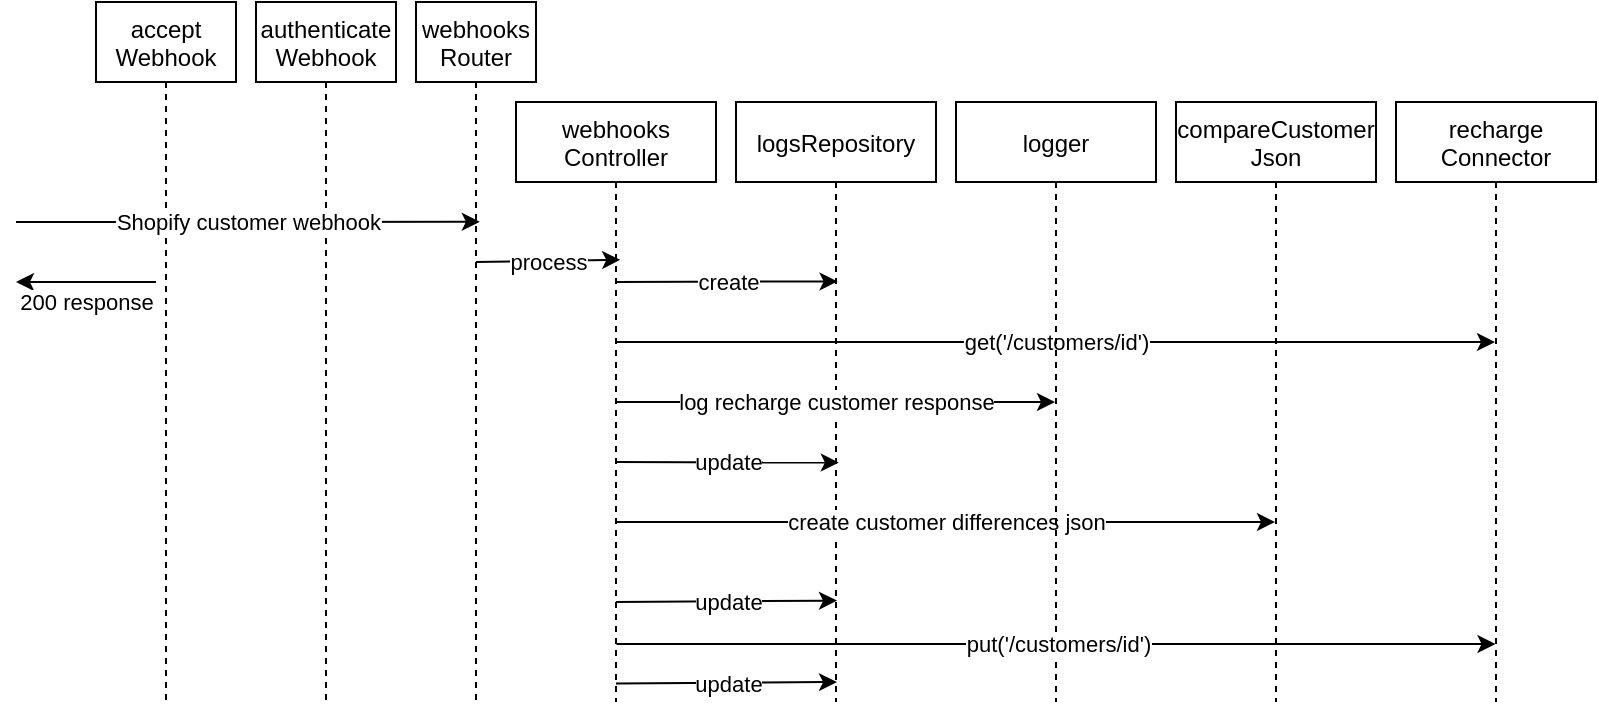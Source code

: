 <mxfile version="15.7.0" type="github">
  <diagram id="kgpKYQtTHZ0yAKxKKP6v" name="Page-1">
    <mxGraphModel dx="1446" dy="828" grid="1" gridSize="10" guides="1" tooltips="1" connect="1" arrows="1" fold="1" page="1" pageScale="1" pageWidth="850" pageHeight="1100" math="0" shadow="0">
      <root>
        <mxCell id="0" />
        <mxCell id="1" parent="0" />
        <mxCell id="3nuBFxr9cyL0pnOWT2aG-1" value="accept&#xa;Webhook" style="shape=umlLifeline;perimeter=lifelinePerimeter;container=1;collapsible=0;recursiveResize=0;rounded=0;shadow=0;strokeWidth=1;" parent="1" vertex="1">
          <mxGeometry x="50" y="30" width="70" height="350" as="geometry" />
        </mxCell>
        <mxCell id="1okAeuORKBiBFYY5BaOz-12" value="" style="endArrow=classic;html=1;rounded=0;" edge="1" parent="3nuBFxr9cyL0pnOWT2aG-1">
          <mxGeometry relative="1" as="geometry">
            <mxPoint x="30" y="140" as="sourcePoint" />
            <mxPoint x="-40" y="140" as="targetPoint" />
          </mxGeometry>
        </mxCell>
        <mxCell id="1okAeuORKBiBFYY5BaOz-13" value="200 response" style="edgeLabel;resizable=0;html=1;align=center;verticalAlign=middle;" connectable="0" vertex="1" parent="1okAeuORKBiBFYY5BaOz-12">
          <mxGeometry relative="1" as="geometry">
            <mxPoint y="10" as="offset" />
          </mxGeometry>
        </mxCell>
        <mxCell id="3nuBFxr9cyL0pnOWT2aG-5" value="authenticate&#xa;Webhook" style="shape=umlLifeline;perimeter=lifelinePerimeter;container=1;collapsible=0;recursiveResize=0;rounded=0;shadow=0;strokeWidth=1;" parent="1" vertex="1">
          <mxGeometry x="130" y="30" width="70" height="350" as="geometry" />
        </mxCell>
        <mxCell id="1okAeuORKBiBFYY5BaOz-1" value="webhooks&#xa;Router" style="shape=umlLifeline;perimeter=lifelinePerimeter;container=1;collapsible=0;recursiveResize=0;rounded=0;shadow=0;strokeWidth=1;" vertex="1" parent="1">
          <mxGeometry x="210" y="30" width="60" height="350" as="geometry" />
        </mxCell>
        <mxCell id="1okAeuORKBiBFYY5BaOz-14" value="" style="endArrow=classic;html=1;rounded=0;entryX=0.521;entryY=0.263;entryDx=0;entryDy=0;entryPerimeter=0;" edge="1" parent="1okAeuORKBiBFYY5BaOz-1" target="1okAeuORKBiBFYY5BaOz-2">
          <mxGeometry relative="1" as="geometry">
            <mxPoint x="30" y="130" as="sourcePoint" />
            <mxPoint x="130" y="130" as="targetPoint" />
          </mxGeometry>
        </mxCell>
        <mxCell id="1okAeuORKBiBFYY5BaOz-15" value="process" style="edgeLabel;resizable=0;html=1;align=center;verticalAlign=middle;" connectable="0" vertex="1" parent="1okAeuORKBiBFYY5BaOz-14">
          <mxGeometry relative="1" as="geometry" />
        </mxCell>
        <mxCell id="1okAeuORKBiBFYY5BaOz-2" value="webhooks&#xa;Controller" style="shape=umlLifeline;perimeter=lifelinePerimeter;container=1;collapsible=0;recursiveResize=0;rounded=0;shadow=0;strokeWidth=1;" vertex="1" parent="1">
          <mxGeometry x="260" y="80" width="100" height="300" as="geometry" />
        </mxCell>
        <mxCell id="1okAeuORKBiBFYY5BaOz-16" value="" style="endArrow=classic;html=1;rounded=0;entryX=0.508;entryY=0.299;entryDx=0;entryDy=0;entryPerimeter=0;" edge="1" parent="1okAeuORKBiBFYY5BaOz-2" target="1okAeuORKBiBFYY5BaOz-4">
          <mxGeometry relative="1" as="geometry">
            <mxPoint x="50" y="90" as="sourcePoint" />
            <mxPoint x="150" y="90" as="targetPoint" />
          </mxGeometry>
        </mxCell>
        <mxCell id="1okAeuORKBiBFYY5BaOz-17" value="create" style="edgeLabel;resizable=0;html=1;align=center;verticalAlign=middle;" connectable="0" vertex="1" parent="1okAeuORKBiBFYY5BaOz-16">
          <mxGeometry relative="1" as="geometry" />
        </mxCell>
        <mxCell id="1okAeuORKBiBFYY5BaOz-18" value="" style="endArrow=classic;html=1;rounded=0;" edge="1" parent="1okAeuORKBiBFYY5BaOz-2" target="1okAeuORKBiBFYY5BaOz-7">
          <mxGeometry relative="1" as="geometry">
            <mxPoint x="50" y="120" as="sourcePoint" />
            <mxPoint x="150" y="120" as="targetPoint" />
          </mxGeometry>
        </mxCell>
        <mxCell id="1okAeuORKBiBFYY5BaOz-19" value="get(&#39;/customers/id&#39;)" style="edgeLabel;resizable=0;html=1;align=center;verticalAlign=middle;" connectable="0" vertex="1" parent="1okAeuORKBiBFYY5BaOz-18">
          <mxGeometry relative="1" as="geometry" />
        </mxCell>
        <mxCell id="1okAeuORKBiBFYY5BaOz-22" value="" style="endArrow=classic;html=1;rounded=0;entryX=0.514;entryY=0.601;entryDx=0;entryDy=0;entryPerimeter=0;" edge="1" parent="1okAeuORKBiBFYY5BaOz-2" target="1okAeuORKBiBFYY5BaOz-4">
          <mxGeometry relative="1" as="geometry">
            <mxPoint x="50" y="180" as="sourcePoint" />
            <mxPoint x="150" y="180" as="targetPoint" />
          </mxGeometry>
        </mxCell>
        <mxCell id="1okAeuORKBiBFYY5BaOz-23" value="update" style="edgeLabel;resizable=0;html=1;align=center;verticalAlign=middle;" connectable="0" vertex="1" parent="1okAeuORKBiBFYY5BaOz-22">
          <mxGeometry relative="1" as="geometry" />
        </mxCell>
        <mxCell id="1okAeuORKBiBFYY5BaOz-4" value="logsRepository" style="shape=umlLifeline;perimeter=lifelinePerimeter;container=1;collapsible=0;recursiveResize=0;rounded=0;shadow=0;strokeWidth=1;" vertex="1" parent="1">
          <mxGeometry x="370" y="80" width="100" height="300" as="geometry" />
        </mxCell>
        <mxCell id="1okAeuORKBiBFYY5BaOz-25" value="" style="endArrow=classic;html=1;rounded=0;" edge="1" parent="1okAeuORKBiBFYY5BaOz-4" target="1okAeuORKBiBFYY5BaOz-6">
          <mxGeometry relative="1" as="geometry">
            <mxPoint x="-60" y="210" as="sourcePoint" />
            <mxPoint x="40" y="210" as="targetPoint" />
          </mxGeometry>
        </mxCell>
        <mxCell id="1okAeuORKBiBFYY5BaOz-26" value="create customer differences json" style="edgeLabel;resizable=0;html=1;align=center;verticalAlign=middle;" connectable="0" vertex="1" parent="1okAeuORKBiBFYY5BaOz-25">
          <mxGeometry relative="1" as="geometry" />
        </mxCell>
        <mxCell id="1okAeuORKBiBFYY5BaOz-27" value="" style="endArrow=classic;html=1;rounded=0;entryX=0.505;entryY=0.831;entryDx=0;entryDy=0;entryPerimeter=0;" edge="1" parent="1okAeuORKBiBFYY5BaOz-4" target="1okAeuORKBiBFYY5BaOz-4">
          <mxGeometry relative="1" as="geometry">
            <mxPoint x="-60" y="250" as="sourcePoint" />
            <mxPoint x="40" y="250" as="targetPoint" />
          </mxGeometry>
        </mxCell>
        <mxCell id="1okAeuORKBiBFYY5BaOz-28" value="update" style="edgeLabel;resizable=0;html=1;align=center;verticalAlign=middle;" connectable="0" vertex="1" parent="1okAeuORKBiBFYY5BaOz-27">
          <mxGeometry relative="1" as="geometry" />
        </mxCell>
        <mxCell id="1okAeuORKBiBFYY5BaOz-31" value="" style="endArrow=classic;html=1;rounded=0;entryX=0.505;entryY=0.831;entryDx=0;entryDy=0;entryPerimeter=0;" edge="1" parent="1okAeuORKBiBFYY5BaOz-4">
          <mxGeometry relative="1" as="geometry">
            <mxPoint x="-60" y="290.7" as="sourcePoint" />
            <mxPoint x="50.5" y="290.0" as="targetPoint" />
          </mxGeometry>
        </mxCell>
        <mxCell id="1okAeuORKBiBFYY5BaOz-32" value="update" style="edgeLabel;resizable=0;html=1;align=center;verticalAlign=middle;" connectable="0" vertex="1" parent="1okAeuORKBiBFYY5BaOz-31">
          <mxGeometry relative="1" as="geometry" />
        </mxCell>
        <mxCell id="1okAeuORKBiBFYY5BaOz-5" value="logger" style="shape=umlLifeline;perimeter=lifelinePerimeter;container=1;collapsible=0;recursiveResize=0;rounded=0;shadow=0;strokeWidth=1;" vertex="1" parent="1">
          <mxGeometry x="480" y="80" width="100" height="300" as="geometry" />
        </mxCell>
        <mxCell id="1okAeuORKBiBFYY5BaOz-6" value="compareCustomer&#xa;Json" style="shape=umlLifeline;perimeter=lifelinePerimeter;container=1;collapsible=0;recursiveResize=0;rounded=0;shadow=0;strokeWidth=1;" vertex="1" parent="1">
          <mxGeometry x="590" y="80" width="100" height="300" as="geometry" />
        </mxCell>
        <mxCell id="1okAeuORKBiBFYY5BaOz-29" value="" style="endArrow=classic;html=1;rounded=0;" edge="1" parent="1okAeuORKBiBFYY5BaOz-6">
          <mxGeometry relative="1" as="geometry">
            <mxPoint x="-279.75" y="271" as="sourcePoint" />
            <mxPoint x="159.75" y="271" as="targetPoint" />
          </mxGeometry>
        </mxCell>
        <mxCell id="1okAeuORKBiBFYY5BaOz-30" value="put(&#39;/customers/id&#39;)" style="edgeLabel;resizable=0;html=1;align=center;verticalAlign=middle;" connectable="0" vertex="1" parent="1okAeuORKBiBFYY5BaOz-29">
          <mxGeometry relative="1" as="geometry" />
        </mxCell>
        <mxCell id="1okAeuORKBiBFYY5BaOz-7" value="recharge&#xa;Connector" style="shape=umlLifeline;perimeter=lifelinePerimeter;container=1;collapsible=0;recursiveResize=0;rounded=0;shadow=0;strokeWidth=1;" vertex="1" parent="1">
          <mxGeometry x="700" y="80" width="100" height="300" as="geometry" />
        </mxCell>
        <mxCell id="1okAeuORKBiBFYY5BaOz-10" value="" style="endArrow=classic;html=1;rounded=0;entryX=0.532;entryY=0.314;entryDx=0;entryDy=0;entryPerimeter=0;" edge="1" parent="1" target="1okAeuORKBiBFYY5BaOz-1">
          <mxGeometry relative="1" as="geometry">
            <mxPoint x="10" y="140" as="sourcePoint" />
            <mxPoint x="110" y="140" as="targetPoint" />
          </mxGeometry>
        </mxCell>
        <mxCell id="1okAeuORKBiBFYY5BaOz-11" value="Shopify customer webhook" style="edgeLabel;resizable=0;html=1;align=center;verticalAlign=middle;" connectable="0" vertex="1" parent="1okAeuORKBiBFYY5BaOz-10">
          <mxGeometry relative="1" as="geometry" />
        </mxCell>
        <mxCell id="1okAeuORKBiBFYY5BaOz-20" value="" style="endArrow=classic;html=1;rounded=0;" edge="1" parent="1" source="1okAeuORKBiBFYY5BaOz-2" target="1okAeuORKBiBFYY5BaOz-5">
          <mxGeometry relative="1" as="geometry">
            <mxPoint x="400" y="220" as="sourcePoint" />
            <mxPoint x="500" y="220" as="targetPoint" />
          </mxGeometry>
        </mxCell>
        <mxCell id="1okAeuORKBiBFYY5BaOz-21" value="log recharge customer response" style="edgeLabel;resizable=0;html=1;align=center;verticalAlign=middle;" connectable="0" vertex="1" parent="1okAeuORKBiBFYY5BaOz-20">
          <mxGeometry relative="1" as="geometry" />
        </mxCell>
      </root>
    </mxGraphModel>
  </diagram>
</mxfile>
